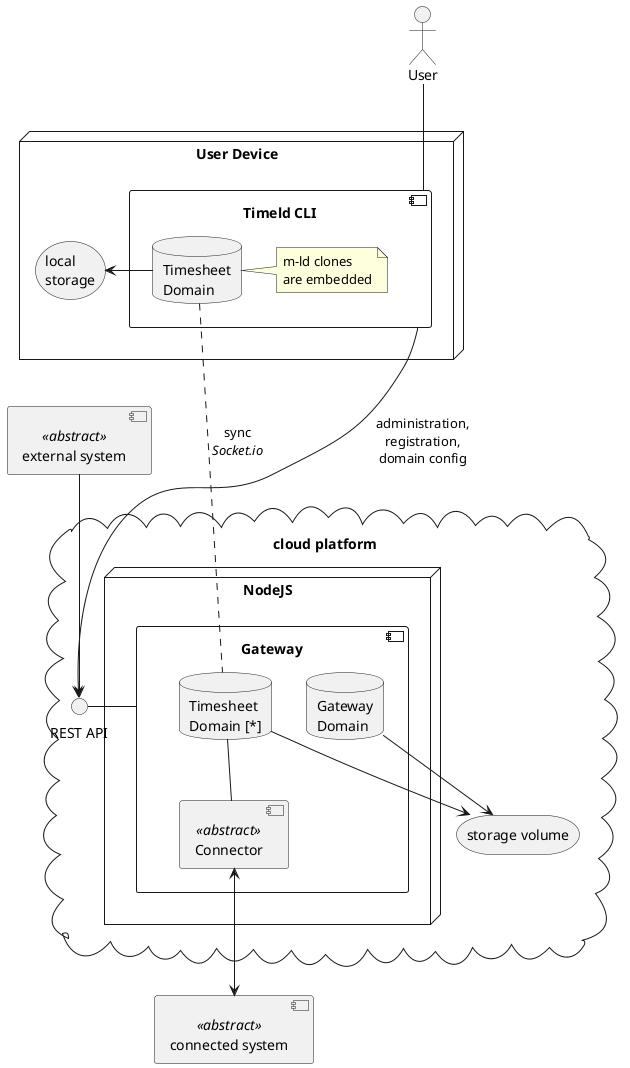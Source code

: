 @startuml
'https://plantuml.com/deployment-diagram

actor User

node "User Device" {
  component "Timeld CLI" as cli {
    database "Timesheet\nDomain" as cliTs
  note right of cliTs
    m-ld clones
    are embedded
  end note
  }
  storage "local\nstorage" as local
  cliTs -> local
}

User -- cli

cloud "cloud platform" {
  node "NodeJS" {
    component Gateway as gw {
      database "Gateway\nDomain" as gwDomain
      database "Timesheet\nDomain [*]" as gwTs
      [Connector] <<abstract>> as con
      gwTs -- con
    }
  }
  () "REST API" as rest
  gw - rest
  storage "storage volume" as volume
  gwDomain --> volume
  gwTs --> volume
}

cliTs .. gwTs: sync\n//Socket.io//
cli ---> rest: administration,\nregistration,\ndomain config

[connected system] <<abstract>> as connected
con <--> connected
[external system] <<abstract>> as external
external --> rest

@enduml